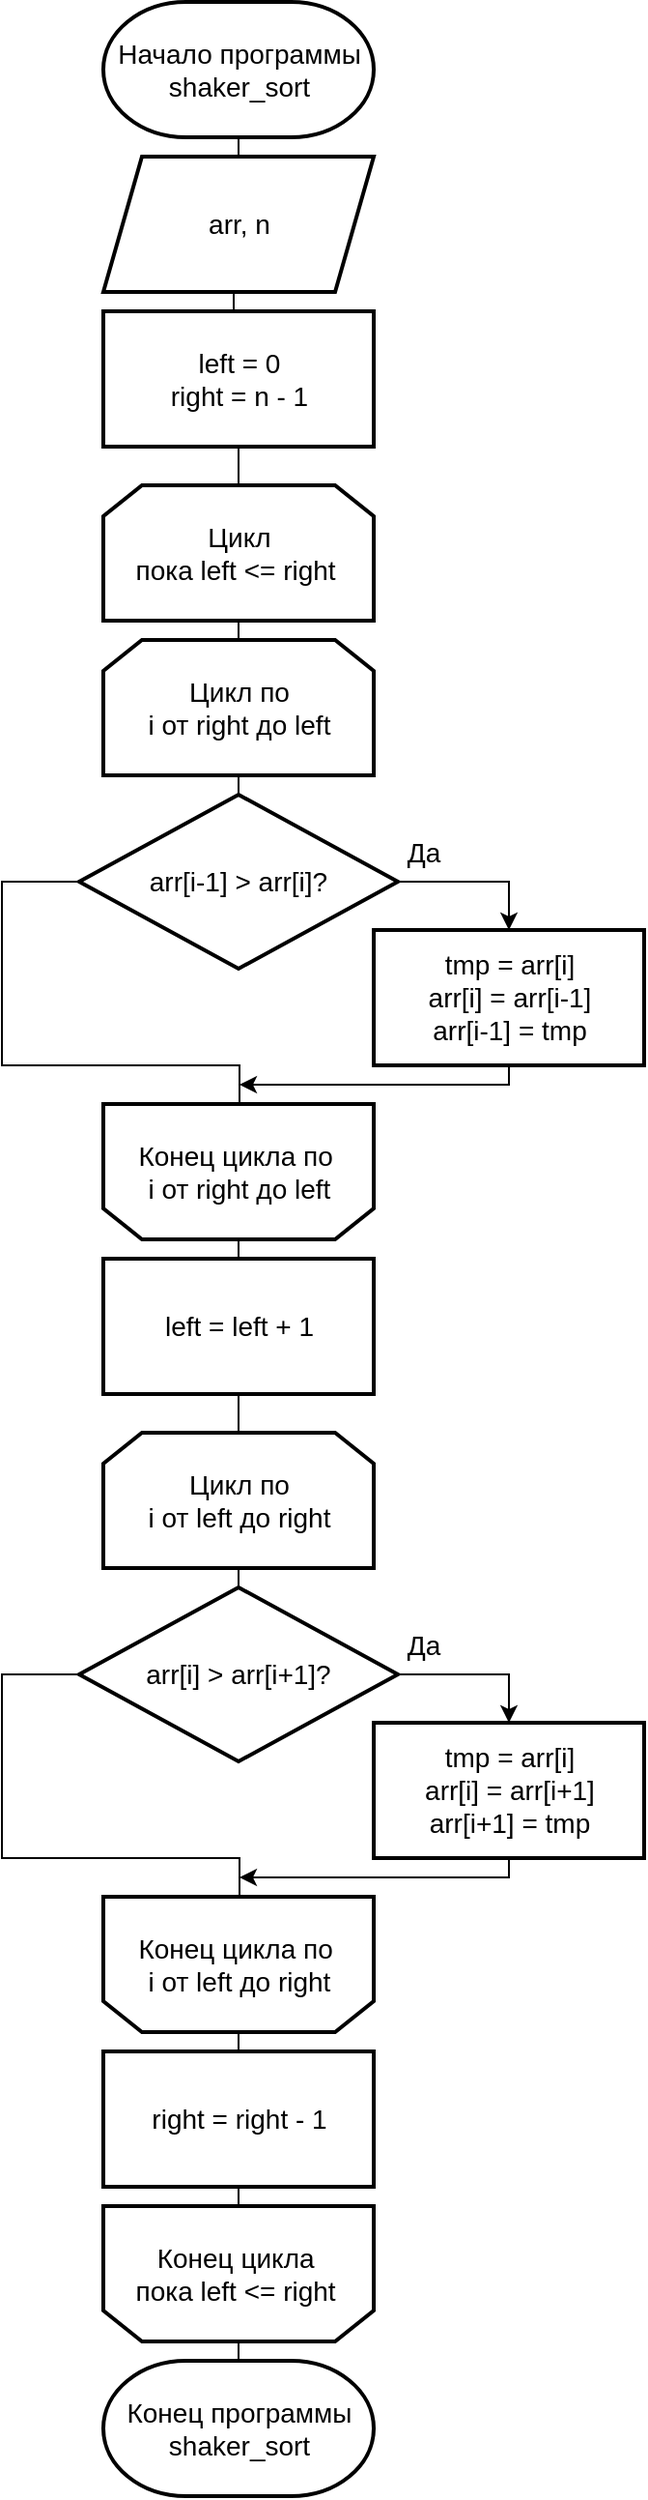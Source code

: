 <mxfile version="13.9.9" type="device"><diagram id="C5RBs43oDa-KdzZeNtuy" name="Page-1"><mxGraphModel dx="574" dy="2089" grid="1" gridSize="10" guides="1" tooltips="1" connect="1" arrows="1" fold="1" page="1" pageScale="1" pageWidth="827" pageHeight="1169" math="0" shadow="0"><root><mxCell id="WIyWlLk6GJQsqaUBKTNV-0"/><mxCell id="WIyWlLk6GJQsqaUBKTNV-1" parent="WIyWlLk6GJQsqaUBKTNV-0"/><mxCell id="wv_e2sPsDRJKBwyALWUc-2" style="edgeStyle=orthogonalEdgeStyle;rounded=0;orthogonalLoop=1;jettySize=auto;html=1;entryX=0.5;entryY=1;entryDx=0;entryDy=0;entryPerimeter=0;endArrow=none;endFill=0;" parent="WIyWlLk6GJQsqaUBKTNV-1" source="wv_e2sPsDRJKBwyALWUc-16" target="wv_e2sPsDRJKBwyALWUc-14" edge="1"><mxGeometry relative="1" as="geometry"/></mxCell><mxCell id="wv_e2sPsDRJKBwyALWUc-14" value="&lt;font style=&quot;font-size: 14px&quot;&gt;Начало программы&lt;br&gt;shaker_sort&lt;br&gt;&lt;/font&gt;" style="strokeWidth=2;html=1;shape=mxgraph.flowchart.terminator;whiteSpace=wrap;fontSize=14;fontFamily=Helvetica;" parent="WIyWlLk6GJQsqaUBKTNV-1" vertex="1"><mxGeometry x="322.5" width="140" height="70" as="geometry"/></mxCell><mxCell id="wv_e2sPsDRJKBwyALWUc-15" style="edgeStyle=orthogonalEdgeStyle;rounded=0;orthogonalLoop=1;jettySize=auto;html=1;exitX=0.5;exitY=1;exitDx=0;exitDy=0;entryX=0.5;entryY=0;entryDx=0;entryDy=0;endArrow=none;endFill=0;" parent="WIyWlLk6GJQsqaUBKTNV-1" source="wv_e2sPsDRJKBwyALWUc-16" edge="1"><mxGeometry relative="1" as="geometry"><mxPoint x="390" y="160" as="targetPoint"/></mxGeometry></mxCell><mxCell id="wv_e2sPsDRJKBwyALWUc-16" value="arr, n" style="shape=parallelogram;perimeter=parallelogramPerimeter;whiteSpace=wrap;html=1;fixedSize=1;strokeWidth=2;fontSize=14;" parent="WIyWlLk6GJQsqaUBKTNV-1" vertex="1"><mxGeometry x="322.5" y="80" width="140" height="70" as="geometry"/></mxCell><mxCell id="wv_e2sPsDRJKBwyALWUc-52" value="tmp = arr[i]&lt;br&gt;arr[i] = arr[i-1]&lt;br&gt;arr[i-1] = tmp" style="rounded=0;whiteSpace=wrap;html=1;strokeWidth=2;fontSize=14;" parent="WIyWlLk6GJQsqaUBKTNV-1" vertex="1"><mxGeometry x="462.5" y="480" width="140" height="70" as="geometry"/></mxCell><mxCell id="HZFXGqJRG7p_bz-bEhk1-4" style="edgeStyle=orthogonalEdgeStyle;rounded=0;orthogonalLoop=1;jettySize=auto;html=1;exitX=0.5;exitY=1;exitDx=0;exitDy=0;entryX=0.5;entryY=0;entryDx=0;entryDy=0;startArrow=none;startFill=0;endArrow=none;endFill=0;" parent="WIyWlLk6GJQsqaUBKTNV-1" source="2J-phm82sgpStHZ7rau4-0" target="2C3xqqaTJMv-YS1SR0Zk-1" edge="1"><mxGeometry relative="1" as="geometry"/></mxCell><mxCell id="2J-phm82sgpStHZ7rau4-0" value="&lt;span style=&quot;font-size: 14px&quot;&gt;Цикл &lt;br&gt;пока left &amp;lt;= right&amp;nbsp;&lt;br&gt;&lt;/span&gt;" style="shape=loopLimit;whiteSpace=wrap;html=1;strokeWidth=2;" parent="WIyWlLk6GJQsqaUBKTNV-1" vertex="1"><mxGeometry x="322.5" y="250" width="140" height="70" as="geometry"/></mxCell><mxCell id="HZFXGqJRG7p_bz-bEhk1-5" style="edgeStyle=orthogonalEdgeStyle;rounded=0;orthogonalLoop=1;jettySize=auto;html=1;exitX=0.5;exitY=1;exitDx=0;exitDy=0;entryX=0.5;entryY=0;entryDx=0;entryDy=0;startArrow=none;startFill=0;endArrow=none;endFill=0;" parent="WIyWlLk6GJQsqaUBKTNV-1" source="2C3xqqaTJMv-YS1SR0Zk-1" target="HZFXGqJRG7p_bz-bEhk1-0" edge="1"><mxGeometry relative="1" as="geometry"/></mxCell><mxCell id="2C3xqqaTJMv-YS1SR0Zk-1" value="&lt;span style=&quot;font-size: 14px&quot;&gt;Цикл по &lt;br&gt;i от right до left&lt;/span&gt;" style="shape=loopLimit;whiteSpace=wrap;html=1;strokeWidth=2;" parent="WIyWlLk6GJQsqaUBKTNV-1" vertex="1"><mxGeometry x="322.5" y="330" width="140" height="70" as="geometry"/></mxCell><mxCell id="l9lpqD8ZJH2jT8a_Yk-o-5" style="edgeStyle=orthogonalEdgeStyle;rounded=0;orthogonalLoop=1;jettySize=auto;html=1;exitX=0.5;exitY=0;exitDx=0;exitDy=0;entryX=0.5;entryY=0;entryDx=0;entryDy=0;endArrow=none;endFill=0;" edge="1" parent="WIyWlLk6GJQsqaUBKTNV-1" source="2J-phm82sgpStHZ7rau4-2" target="l9lpqD8ZJH2jT8a_Yk-o-2"><mxGeometry relative="1" as="geometry"/></mxCell><mxCell id="2J-phm82sgpStHZ7rau4-2" value="&lt;span style=&quot;font-size: 14px&quot;&gt;Конец цикла&amp;nbsp;&lt;/span&gt;&lt;span style=&quot;font-size: 14px&quot;&gt;по&amp;nbsp;&lt;/span&gt;&lt;br style=&quot;font-size: 14px&quot;&gt;&lt;span style=&quot;font-size: 14px&quot;&gt;i от right до left&lt;/span&gt;" style="shape=loopLimit;whiteSpace=wrap;html=1;strokeWidth=2;direction=west;" parent="WIyWlLk6GJQsqaUBKTNV-1" vertex="1"><mxGeometry x="322.5" y="570" width="140" height="70" as="geometry"/></mxCell><mxCell id="2C3xqqaTJMv-YS1SR0Zk-17" style="edgeStyle=orthogonalEdgeStyle;rounded=0;orthogonalLoop=1;jettySize=auto;html=1;entryX=0.5;entryY=0;entryDx=0;entryDy=0;entryPerimeter=0;endArrow=none;endFill=0;" parent="WIyWlLk6GJQsqaUBKTNV-1" source="2J-phm82sgpStHZ7rau4-3" target="2C3xqqaTJMv-YS1SR0Zk-6" edge="1"><mxGeometry relative="1" as="geometry"/></mxCell><mxCell id="2J-phm82sgpStHZ7rau4-3" value="&lt;span style=&quot;font-size: 14px&quot;&gt;Конец цикла&amp;nbsp;&lt;/span&gt;&lt;br&gt;&lt;span style=&quot;font-size: 14px&quot;&gt;пока left &amp;lt;= right&amp;nbsp;&lt;/span&gt;&lt;span style=&quot;font-size: 14px&quot;&gt;&lt;br&gt;&lt;/span&gt;" style="shape=loopLimit;whiteSpace=wrap;html=1;strokeWidth=2;direction=west;" parent="WIyWlLk6GJQsqaUBKTNV-1" vertex="1"><mxGeometry x="322.5" y="1140" width="140" height="70" as="geometry"/></mxCell><mxCell id="2C3xqqaTJMv-YS1SR0Zk-6" value="Конец программы shaker_sort" style="strokeWidth=2;html=1;shape=mxgraph.flowchart.terminator;whiteSpace=wrap;fontSize=14;" parent="WIyWlLk6GJQsqaUBKTNV-1" vertex="1"><mxGeometry x="322.5" y="1220" width="140" height="70" as="geometry"/></mxCell><mxCell id="HZFXGqJRG7p_bz-bEhk1-6" style="edgeStyle=orthogonalEdgeStyle;rounded=0;orthogonalLoop=1;jettySize=auto;html=1;exitX=1;exitY=0.5;exitDx=0;exitDy=0;entryX=0.5;entryY=0;entryDx=0;entryDy=0;startArrow=none;startFill=0;" parent="WIyWlLk6GJQsqaUBKTNV-1" source="HZFXGqJRG7p_bz-bEhk1-0" target="wv_e2sPsDRJKBwyALWUc-52" edge="1"><mxGeometry relative="1" as="geometry"/></mxCell><mxCell id="HZFXGqJRG7p_bz-bEhk1-10" value="Да" style="edgeLabel;html=1;align=center;verticalAlign=middle;resizable=0;points=[];fontSize=14;" parent="HZFXGqJRG7p_bz-bEhk1-6" vertex="1" connectable="0"><mxGeometry x="-0.698" y="2" relative="1" as="geometry"><mxPoint y="-13" as="offset"/></mxGeometry></mxCell><mxCell id="HZFXGqJRG7p_bz-bEhk1-11" style="edgeStyle=orthogonalEdgeStyle;rounded=0;orthogonalLoop=1;jettySize=auto;html=1;exitX=0;exitY=0.5;exitDx=0;exitDy=0;startArrow=none;startFill=0;endArrow=none;endFill=0;fontSize=14;" parent="WIyWlLk6GJQsqaUBKTNV-1" source="HZFXGqJRG7p_bz-bEhk1-0" target="2J-phm82sgpStHZ7rau4-2" edge="1"><mxGeometry relative="1" as="geometry"><Array as="points"><mxPoint x="270" y="455"/><mxPoint x="270" y="550"/><mxPoint x="393" y="550"/></Array></mxGeometry></mxCell><mxCell id="HZFXGqJRG7p_bz-bEhk1-0" value="&lt;span style=&quot;font-size: 14px&quot;&gt;arr[i-1] &amp;gt; arr[i]?&lt;/span&gt;" style="rhombus;whiteSpace=wrap;html=1;strokeWidth=2;fontSize=14;" parent="WIyWlLk6GJQsqaUBKTNV-1" vertex="1"><mxGeometry x="310" y="410" width="165" height="90" as="geometry"/></mxCell><mxCell id="HZFXGqJRG7p_bz-bEhk1-9" style="edgeStyle=orthogonalEdgeStyle;rounded=0;orthogonalLoop=1;jettySize=auto;html=1;exitX=0.5;exitY=1;exitDx=0;exitDy=0;startArrow=none;startFill=0;endArrow=classic;endFill=1;" parent="WIyWlLk6GJQsqaUBKTNV-1" source="wv_e2sPsDRJKBwyALWUc-52" edge="1"><mxGeometry relative="1" as="geometry"><mxPoint x="393" y="560" as="targetPoint"/><Array as="points"><mxPoint x="533" y="560"/><mxPoint x="393" y="560"/></Array><mxPoint x="532.5" y="580" as="sourcePoint"/></mxGeometry></mxCell><mxCell id="l9lpqD8ZJH2jT8a_Yk-o-6" style="edgeStyle=orthogonalEdgeStyle;rounded=0;orthogonalLoop=1;jettySize=auto;html=1;exitX=0.5;exitY=1;exitDx=0;exitDy=0;entryX=0.5;entryY=0;entryDx=0;entryDy=0;endArrow=none;endFill=0;" edge="1" parent="WIyWlLk6GJQsqaUBKTNV-1" source="l9lpqD8ZJH2jT8a_Yk-o-0" target="2J-phm82sgpStHZ7rau4-0"><mxGeometry relative="1" as="geometry"/></mxCell><mxCell id="l9lpqD8ZJH2jT8a_Yk-o-0" value="left = 0&lt;br&gt;right = n - 1" style="rounded=0;whiteSpace=wrap;html=1;strokeWidth=2;fontSize=14;" vertex="1" parent="WIyWlLk6GJQsqaUBKTNV-1"><mxGeometry x="322.5" y="160" width="140" height="70" as="geometry"/></mxCell><mxCell id="l9lpqD8ZJH2jT8a_Yk-o-18" style="edgeStyle=orthogonalEdgeStyle;rounded=0;orthogonalLoop=1;jettySize=auto;html=1;exitX=0.5;exitY=1;exitDx=0;exitDy=0;entryX=0.5;entryY=0;entryDx=0;entryDy=0;endArrow=none;endFill=0;" edge="1" parent="WIyWlLk6GJQsqaUBKTNV-1" source="l9lpqD8ZJH2jT8a_Yk-o-2" target="l9lpqD8ZJH2jT8a_Yk-o-9"><mxGeometry relative="1" as="geometry"/></mxCell><mxCell id="l9lpqD8ZJH2jT8a_Yk-o-2" value="left = left + 1" style="rounded=0;whiteSpace=wrap;html=1;strokeWidth=2;fontSize=14;" vertex="1" parent="WIyWlLk6GJQsqaUBKTNV-1"><mxGeometry x="322.5" y="650" width="140" height="70" as="geometry"/></mxCell><mxCell id="l9lpqD8ZJH2jT8a_Yk-o-7" value="tmp = arr[i]&lt;br&gt;arr[i] = arr[i+1]&lt;br&gt;arr[i+1] = tmp" style="rounded=0;whiteSpace=wrap;html=1;strokeWidth=2;fontSize=14;" vertex="1" parent="WIyWlLk6GJQsqaUBKTNV-1"><mxGeometry x="462.5" y="890" width="140" height="70" as="geometry"/></mxCell><mxCell id="l9lpqD8ZJH2jT8a_Yk-o-8" style="edgeStyle=orthogonalEdgeStyle;rounded=0;orthogonalLoop=1;jettySize=auto;html=1;exitX=0.5;exitY=1;exitDx=0;exitDy=0;entryX=0.5;entryY=0;entryDx=0;entryDy=0;startArrow=none;startFill=0;endArrow=none;endFill=0;" edge="1" parent="WIyWlLk6GJQsqaUBKTNV-1" source="l9lpqD8ZJH2jT8a_Yk-o-9" target="l9lpqD8ZJH2jT8a_Yk-o-15"><mxGeometry relative="1" as="geometry"/></mxCell><mxCell id="l9lpqD8ZJH2jT8a_Yk-o-9" value="&lt;span style=&quot;font-size: 14px&quot;&gt;Цикл по &lt;br&gt;i от left до right&lt;/span&gt;" style="shape=loopLimit;whiteSpace=wrap;html=1;strokeWidth=2;" vertex="1" parent="WIyWlLk6GJQsqaUBKTNV-1"><mxGeometry x="322.5" y="740" width="140" height="70" as="geometry"/></mxCell><mxCell id="l9lpqD8ZJH2jT8a_Yk-o-10" style="edgeStyle=orthogonalEdgeStyle;rounded=0;orthogonalLoop=1;jettySize=auto;html=1;exitX=0.5;exitY=0;exitDx=0;exitDy=0;entryX=0.5;entryY=0;entryDx=0;entryDy=0;endArrow=none;endFill=0;" edge="1" parent="WIyWlLk6GJQsqaUBKTNV-1" source="l9lpqD8ZJH2jT8a_Yk-o-11" target="l9lpqD8ZJH2jT8a_Yk-o-17"><mxGeometry relative="1" as="geometry"/></mxCell><mxCell id="l9lpqD8ZJH2jT8a_Yk-o-11" value="&lt;span style=&quot;font-size: 14px&quot;&gt;Конец цикла&amp;nbsp;&lt;/span&gt;&lt;span style=&quot;font-size: 14px&quot;&gt;по&amp;nbsp;&lt;/span&gt;&lt;br style=&quot;font-size: 14px&quot;&gt;&lt;span style=&quot;font-size: 14px&quot;&gt;i от left до right&lt;/span&gt;" style="shape=loopLimit;whiteSpace=wrap;html=1;strokeWidth=2;direction=west;" vertex="1" parent="WIyWlLk6GJQsqaUBKTNV-1"><mxGeometry x="322.5" y="980" width="140" height="70" as="geometry"/></mxCell><mxCell id="l9lpqD8ZJH2jT8a_Yk-o-12" style="edgeStyle=orthogonalEdgeStyle;rounded=0;orthogonalLoop=1;jettySize=auto;html=1;exitX=1;exitY=0.5;exitDx=0;exitDy=0;entryX=0.5;entryY=0;entryDx=0;entryDy=0;startArrow=none;startFill=0;" edge="1" parent="WIyWlLk6GJQsqaUBKTNV-1" source="l9lpqD8ZJH2jT8a_Yk-o-15" target="l9lpqD8ZJH2jT8a_Yk-o-7"><mxGeometry relative="1" as="geometry"/></mxCell><mxCell id="l9lpqD8ZJH2jT8a_Yk-o-13" value="Да" style="edgeLabel;html=1;align=center;verticalAlign=middle;resizable=0;points=[];fontSize=14;" vertex="1" connectable="0" parent="l9lpqD8ZJH2jT8a_Yk-o-12"><mxGeometry x="-0.698" y="2" relative="1" as="geometry"><mxPoint y="-13" as="offset"/></mxGeometry></mxCell><mxCell id="l9lpqD8ZJH2jT8a_Yk-o-14" style="edgeStyle=orthogonalEdgeStyle;rounded=0;orthogonalLoop=1;jettySize=auto;html=1;exitX=0;exitY=0.5;exitDx=0;exitDy=0;startArrow=none;startFill=0;endArrow=none;endFill=0;fontSize=14;" edge="1" parent="WIyWlLk6GJQsqaUBKTNV-1" source="l9lpqD8ZJH2jT8a_Yk-o-15" target="l9lpqD8ZJH2jT8a_Yk-o-11"><mxGeometry relative="1" as="geometry"><Array as="points"><mxPoint x="270" y="865"/><mxPoint x="270" y="960"/><mxPoint x="393" y="960"/></Array></mxGeometry></mxCell><mxCell id="l9lpqD8ZJH2jT8a_Yk-o-15" value="&lt;span style=&quot;font-size: 14px&quot;&gt;arr[i] &amp;gt; arr[i+1]?&lt;/span&gt;" style="rhombus;whiteSpace=wrap;html=1;strokeWidth=2;fontSize=14;" vertex="1" parent="WIyWlLk6GJQsqaUBKTNV-1"><mxGeometry x="310" y="820" width="165" height="90" as="geometry"/></mxCell><mxCell id="l9lpqD8ZJH2jT8a_Yk-o-16" style="edgeStyle=orthogonalEdgeStyle;rounded=0;orthogonalLoop=1;jettySize=auto;html=1;exitX=0.5;exitY=1;exitDx=0;exitDy=0;startArrow=none;startFill=0;endArrow=classic;endFill=1;" edge="1" parent="WIyWlLk6GJQsqaUBKTNV-1" source="l9lpqD8ZJH2jT8a_Yk-o-7"><mxGeometry relative="1" as="geometry"><mxPoint x="393" y="970" as="targetPoint"/><Array as="points"><mxPoint x="533" y="970"/><mxPoint x="393" y="970"/></Array><mxPoint x="532.5" y="990" as="sourcePoint"/></mxGeometry></mxCell><mxCell id="l9lpqD8ZJH2jT8a_Yk-o-19" style="edgeStyle=orthogonalEdgeStyle;rounded=0;orthogonalLoop=1;jettySize=auto;html=1;exitX=0.5;exitY=1;exitDx=0;exitDy=0;entryX=0.5;entryY=1;entryDx=0;entryDy=0;endArrow=none;endFill=0;" edge="1" parent="WIyWlLk6GJQsqaUBKTNV-1" source="l9lpqD8ZJH2jT8a_Yk-o-17" target="2J-phm82sgpStHZ7rau4-3"><mxGeometry relative="1" as="geometry"/></mxCell><mxCell id="l9lpqD8ZJH2jT8a_Yk-o-17" value="right = right - 1" style="rounded=0;whiteSpace=wrap;html=1;strokeWidth=2;fontSize=14;" vertex="1" parent="WIyWlLk6GJQsqaUBKTNV-1"><mxGeometry x="322.5" y="1060" width="140" height="70" as="geometry"/></mxCell></root></mxGraphModel></diagram></mxfile>